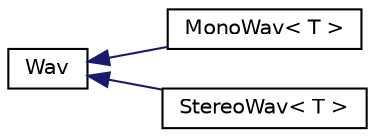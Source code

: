 digraph "Graphical Class Hierarchy"
{
  edge [fontname="Helvetica",fontsize="10",labelfontname="Helvetica",labelfontsize="10"];
  node [fontname="Helvetica",fontsize="10",shape=record];
  rankdir="LR";
  Node0 [label="Wav",height=0.2,width=0.4,color="black", fillcolor="white", style="filled",URL="$de/dd3/classWav.html"];
  Node0 -> Node1 [dir="back",color="midnightblue",fontsize="10",style="solid",fontname="Helvetica"];
  Node1 [label="MonoWav\< T \>",height=0.2,width=0.4,color="black", fillcolor="white", style="filled",URL="$d5/d0c/classMonoWav.html"];
  Node0 -> Node2 [dir="back",color="midnightblue",fontsize="10",style="solid",fontname="Helvetica"];
  Node2 [label="StereoWav\< T \>",height=0.2,width=0.4,color="black", fillcolor="white", style="filled",URL="$d0/d4e/classStereoWav.html"];
}
